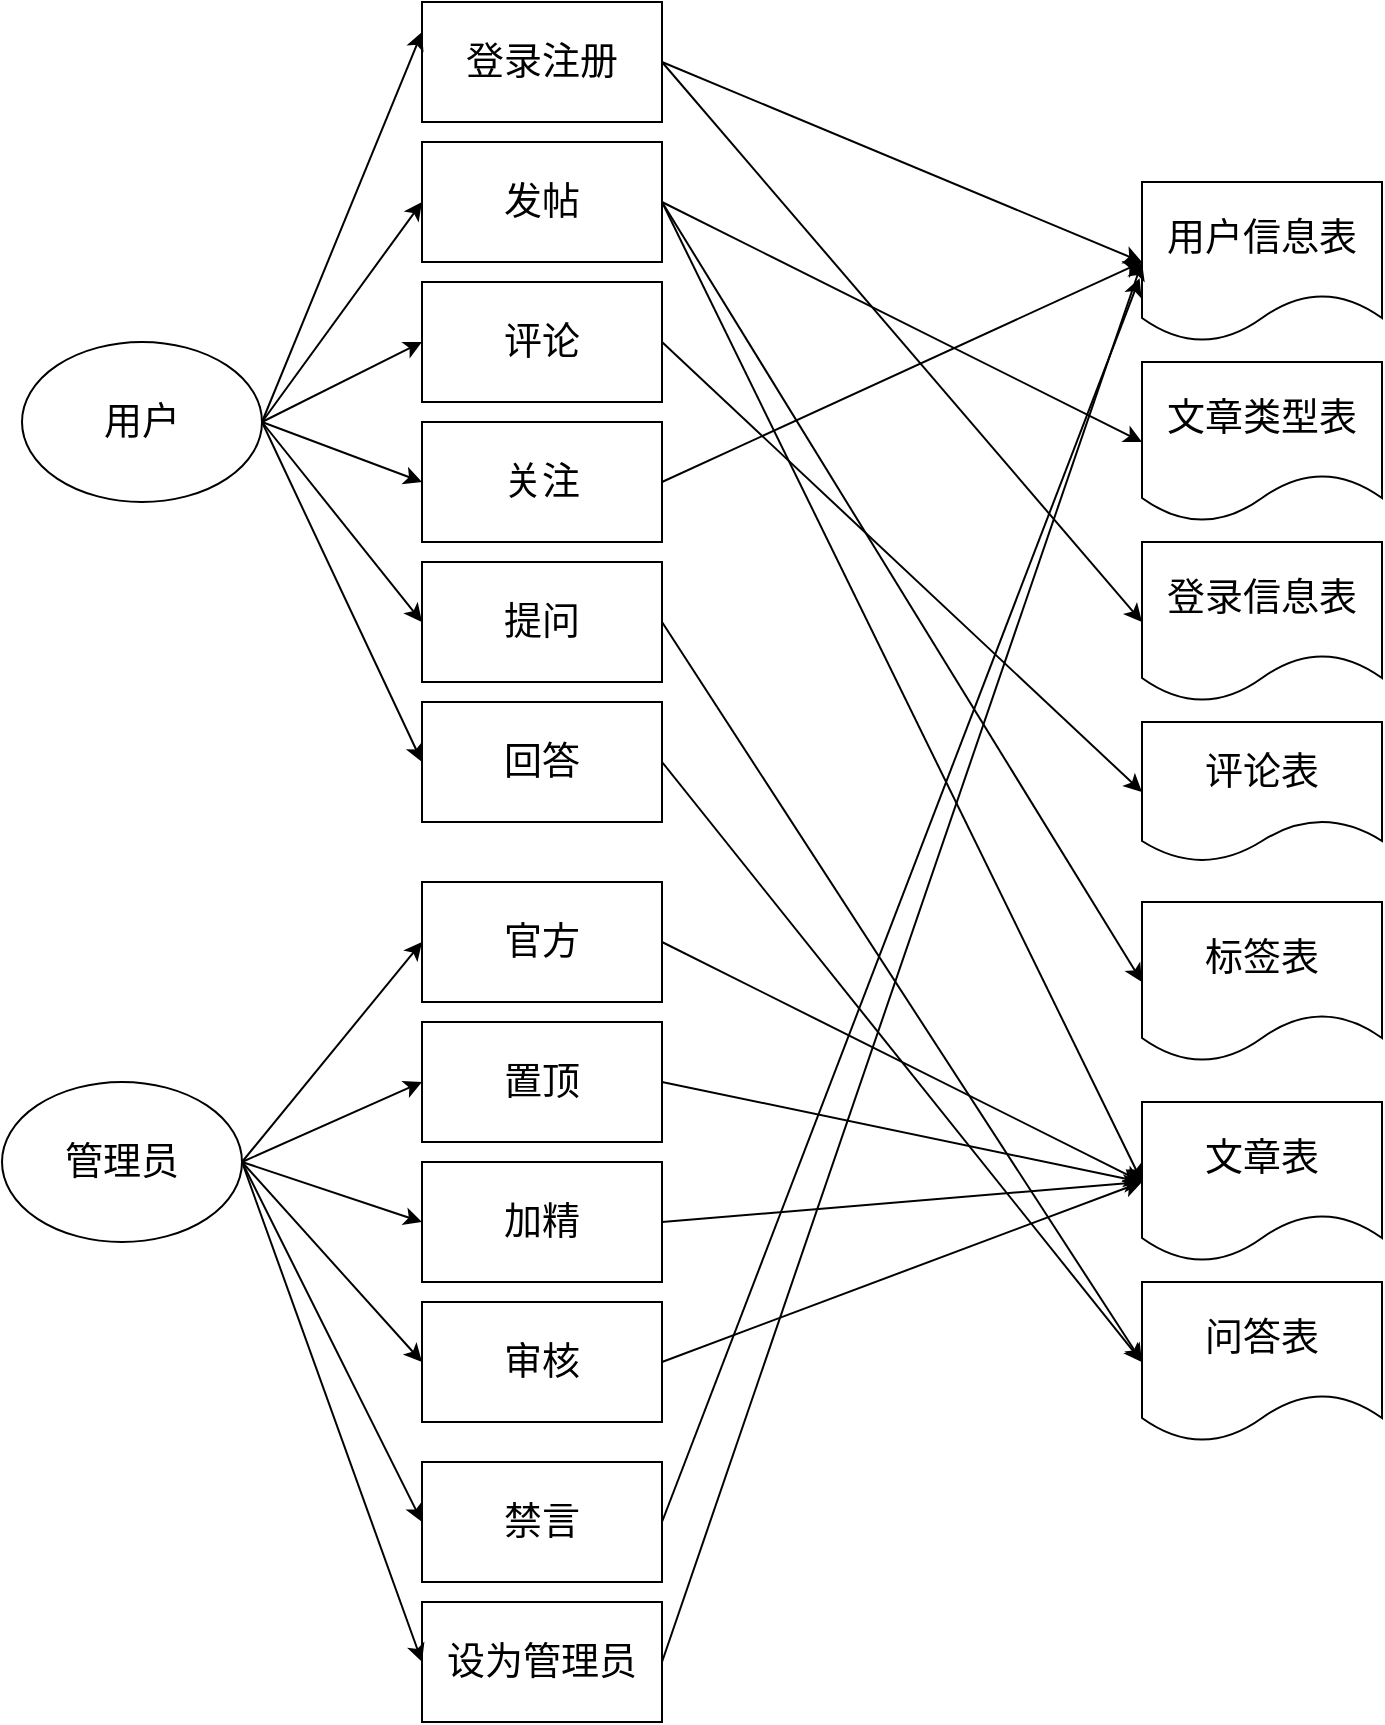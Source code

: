 <mxfile version="17.4.6" type="github">
  <diagram id="EY_qUcZHThWYNwncuKoP" name="第 1 页">
    <mxGraphModel dx="2031" dy="1089" grid="1" gridSize="10" guides="1" tooltips="1" connect="1" arrows="1" fold="1" page="1" pageScale="1" pageWidth="3300" pageHeight="4681" math="0" shadow="0">
      <root>
        <mxCell id="0" />
        <mxCell id="1" parent="0" />
        <mxCell id="_BHMIHELOmvFwKpU3CVH-11" value="标签表" style="shape=document;whiteSpace=wrap;html=1;boundedLbl=1;fontSize=19;" vertex="1" parent="1">
          <mxGeometry x="600" y="450" width="120" height="80" as="geometry" />
        </mxCell>
        <mxCell id="_BHMIHELOmvFwKpU3CVH-12" value="用户信息表" style="shape=document;whiteSpace=wrap;html=1;boundedLbl=1;fontSize=19;" vertex="1" parent="1">
          <mxGeometry x="600" y="90" width="120" height="80" as="geometry" />
        </mxCell>
        <mxCell id="_BHMIHELOmvFwKpU3CVH-13" value="文章类型表" style="shape=document;whiteSpace=wrap;html=1;boundedLbl=1;strokeWidth=1;fontSize=19;" vertex="1" parent="1">
          <mxGeometry x="600" y="180" width="120" height="80" as="geometry" />
        </mxCell>
        <mxCell id="_BHMIHELOmvFwKpU3CVH-18" value="评论表" style="shape=document;whiteSpace=wrap;html=1;boundedLbl=1;fontSize=19;" vertex="1" parent="1">
          <mxGeometry x="600" y="360" width="120" height="70" as="geometry" />
        </mxCell>
        <mxCell id="_BHMIHELOmvFwKpU3CVH-19" value="登录信息表" style="shape=document;whiteSpace=wrap;html=1;boundedLbl=1;fontSize=19;" vertex="1" parent="1">
          <mxGeometry x="600" y="270" width="120" height="80" as="geometry" />
        </mxCell>
        <mxCell id="_BHMIHELOmvFwKpU3CVH-20" value="用户" style="ellipse;whiteSpace=wrap;html=1;fontSize=19;strokeWidth=1;" vertex="1" parent="1">
          <mxGeometry x="40" y="170" width="120" height="80" as="geometry" />
        </mxCell>
        <mxCell id="_BHMIHELOmvFwKpU3CVH-21" value="管理员" style="ellipse;whiteSpace=wrap;html=1;fontSize=19;strokeWidth=1;" vertex="1" parent="1">
          <mxGeometry x="30" y="540" width="120" height="80" as="geometry" />
        </mxCell>
        <mxCell id="_BHMIHELOmvFwKpU3CVH-22" value="关注" style="rounded=0;whiteSpace=wrap;html=1;fontSize=19;strokeWidth=1;" vertex="1" parent="1">
          <mxGeometry x="240" y="210" width="120" height="60" as="geometry" />
        </mxCell>
        <mxCell id="_BHMIHELOmvFwKpU3CVH-23" value="评论" style="rounded=0;whiteSpace=wrap;html=1;fontSize=19;strokeWidth=1;" vertex="1" parent="1">
          <mxGeometry x="240" y="140" width="120" height="60" as="geometry" />
        </mxCell>
        <mxCell id="_BHMIHELOmvFwKpU3CVH-24" value="发帖" style="rounded=0;whiteSpace=wrap;html=1;fontSize=19;strokeWidth=1;" vertex="1" parent="1">
          <mxGeometry x="240" y="70" width="120" height="60" as="geometry" />
        </mxCell>
        <mxCell id="_BHMIHELOmvFwKpU3CVH-25" value="登录注册" style="rounded=0;whiteSpace=wrap;html=1;fontSize=19;strokeWidth=1;" vertex="1" parent="1">
          <mxGeometry x="240" width="120" height="60" as="geometry" />
        </mxCell>
        <mxCell id="_BHMIHELOmvFwKpU3CVH-26" value="文章表" style="shape=document;whiteSpace=wrap;html=1;boundedLbl=1;fontSize=19;" vertex="1" parent="1">
          <mxGeometry x="600" y="550" width="120" height="80" as="geometry" />
        </mxCell>
        <mxCell id="_BHMIHELOmvFwKpU3CVH-29" value="审核" style="rounded=0;whiteSpace=wrap;html=1;fontSize=19;strokeWidth=1;" vertex="1" parent="1">
          <mxGeometry x="240" y="650" width="120" height="60" as="geometry" />
        </mxCell>
        <mxCell id="_BHMIHELOmvFwKpU3CVH-30" value="加精" style="rounded=0;whiteSpace=wrap;html=1;fontSize=19;strokeWidth=1;" vertex="1" parent="1">
          <mxGeometry x="240" y="580" width="120" height="60" as="geometry" />
        </mxCell>
        <mxCell id="_BHMIHELOmvFwKpU3CVH-31" value="置顶" style="rounded=0;whiteSpace=wrap;html=1;fontSize=19;strokeWidth=1;" vertex="1" parent="1">
          <mxGeometry x="240" y="510" width="120" height="60" as="geometry" />
        </mxCell>
        <mxCell id="_BHMIHELOmvFwKpU3CVH-32" value="官方" style="rounded=0;whiteSpace=wrap;html=1;fontSize=19;strokeWidth=1;" vertex="1" parent="1">
          <mxGeometry x="240" y="440" width="120" height="60" as="geometry" />
        </mxCell>
        <mxCell id="_BHMIHELOmvFwKpU3CVH-33" value="禁言" style="rounded=0;whiteSpace=wrap;html=1;fontSize=19;strokeWidth=1;" vertex="1" parent="1">
          <mxGeometry x="240" y="730" width="120" height="60" as="geometry" />
        </mxCell>
        <mxCell id="_BHMIHELOmvFwKpU3CVH-34" value="设为管理员" style="rounded=0;whiteSpace=wrap;html=1;fontSize=19;strokeWidth=1;" vertex="1" parent="1">
          <mxGeometry x="240" y="800" width="120" height="60" as="geometry" />
        </mxCell>
        <mxCell id="_BHMIHELOmvFwKpU3CVH-35" value="问答表" style="shape=document;whiteSpace=wrap;html=1;boundedLbl=1;fontSize=19;" vertex="1" parent="1">
          <mxGeometry x="600" y="640" width="120" height="80" as="geometry" />
        </mxCell>
        <mxCell id="_BHMIHELOmvFwKpU3CVH-36" value="提问" style="rounded=0;whiteSpace=wrap;html=1;fontSize=19;strokeWidth=1;" vertex="1" parent="1">
          <mxGeometry x="240" y="280" width="120" height="60" as="geometry" />
        </mxCell>
        <mxCell id="_BHMIHELOmvFwKpU3CVH-37" value="回答" style="rounded=0;whiteSpace=wrap;html=1;fontSize=19;strokeWidth=1;" vertex="1" parent="1">
          <mxGeometry x="240" y="350" width="120" height="60" as="geometry" />
        </mxCell>
        <mxCell id="_BHMIHELOmvFwKpU3CVH-38" value="" style="endArrow=classic;html=1;rounded=0;fontSize=19;exitX=1;exitY=0.5;exitDx=0;exitDy=0;entryX=0;entryY=0.25;entryDx=0;entryDy=0;" edge="1" parent="1" source="_BHMIHELOmvFwKpU3CVH-20" target="_BHMIHELOmvFwKpU3CVH-25">
          <mxGeometry width="50" height="50" relative="1" as="geometry">
            <mxPoint x="110" y="410" as="sourcePoint" />
            <mxPoint x="160" y="360" as="targetPoint" />
          </mxGeometry>
        </mxCell>
        <mxCell id="_BHMIHELOmvFwKpU3CVH-39" value="" style="endArrow=classic;html=1;rounded=0;fontSize=19;entryX=0;entryY=0.5;entryDx=0;entryDy=0;" edge="1" parent="1" target="_BHMIHELOmvFwKpU3CVH-24">
          <mxGeometry width="50" height="50" relative="1" as="geometry">
            <mxPoint x="160" y="210" as="sourcePoint" />
            <mxPoint x="250" y="25" as="targetPoint" />
          </mxGeometry>
        </mxCell>
        <mxCell id="_BHMIHELOmvFwKpU3CVH-40" value="" style="endArrow=classic;html=1;rounded=0;fontSize=19;entryX=0;entryY=0.5;entryDx=0;entryDy=0;" edge="1" parent="1" target="_BHMIHELOmvFwKpU3CVH-23">
          <mxGeometry width="50" height="50" relative="1" as="geometry">
            <mxPoint x="160" y="210" as="sourcePoint" />
            <mxPoint x="250" y="110" as="targetPoint" />
          </mxGeometry>
        </mxCell>
        <mxCell id="_BHMIHELOmvFwKpU3CVH-41" value="" style="endArrow=classic;html=1;rounded=0;fontSize=19;entryX=0;entryY=0.5;entryDx=0;entryDy=0;" edge="1" parent="1" target="_BHMIHELOmvFwKpU3CVH-22">
          <mxGeometry width="50" height="50" relative="1" as="geometry">
            <mxPoint x="160" y="210" as="sourcePoint" />
            <mxPoint x="250" y="180" as="targetPoint" />
          </mxGeometry>
        </mxCell>
        <mxCell id="_BHMIHELOmvFwKpU3CVH-42" value="" style="endArrow=classic;html=1;rounded=0;fontSize=19;entryX=0;entryY=0.5;entryDx=0;entryDy=0;exitX=1;exitY=0.5;exitDx=0;exitDy=0;" edge="1" parent="1" source="_BHMIHELOmvFwKpU3CVH-20" target="_BHMIHELOmvFwKpU3CVH-36">
          <mxGeometry width="50" height="50" relative="1" as="geometry">
            <mxPoint x="170" y="220" as="sourcePoint" />
            <mxPoint x="250" y="250" as="targetPoint" />
          </mxGeometry>
        </mxCell>
        <mxCell id="_BHMIHELOmvFwKpU3CVH-43" value="" style="endArrow=classic;html=1;rounded=0;fontSize=19;entryX=0;entryY=0.5;entryDx=0;entryDy=0;exitX=1;exitY=0.5;exitDx=0;exitDy=0;" edge="1" parent="1" source="_BHMIHELOmvFwKpU3CVH-20" target="_BHMIHELOmvFwKpU3CVH-37">
          <mxGeometry width="50" height="50" relative="1" as="geometry">
            <mxPoint x="170" y="220" as="sourcePoint" />
            <mxPoint x="250" y="320" as="targetPoint" />
          </mxGeometry>
        </mxCell>
        <mxCell id="_BHMIHELOmvFwKpU3CVH-44" value="" style="endArrow=classic;html=1;rounded=0;fontSize=19;entryX=0;entryY=0.5;entryDx=0;entryDy=0;exitX=1;exitY=0.5;exitDx=0;exitDy=0;" edge="1" parent="1" source="_BHMIHELOmvFwKpU3CVH-21" target="_BHMIHELOmvFwKpU3CVH-32">
          <mxGeometry width="50" height="50" relative="1" as="geometry">
            <mxPoint x="180" y="230" as="sourcePoint" />
            <mxPoint x="260" y="330" as="targetPoint" />
          </mxGeometry>
        </mxCell>
        <mxCell id="_BHMIHELOmvFwKpU3CVH-45" value="" style="endArrow=classic;html=1;rounded=0;fontSize=19;entryX=0;entryY=0.5;entryDx=0;entryDy=0;exitX=1;exitY=0.5;exitDx=0;exitDy=0;" edge="1" parent="1" source="_BHMIHELOmvFwKpU3CVH-21" target="_BHMIHELOmvFwKpU3CVH-31">
          <mxGeometry width="50" height="50" relative="1" as="geometry">
            <mxPoint x="160" y="590" as="sourcePoint" />
            <mxPoint x="250" y="480" as="targetPoint" />
          </mxGeometry>
        </mxCell>
        <mxCell id="_BHMIHELOmvFwKpU3CVH-46" value="" style="endArrow=classic;html=1;rounded=0;fontSize=19;entryX=0;entryY=0.5;entryDx=0;entryDy=0;" edge="1" parent="1" target="_BHMIHELOmvFwKpU3CVH-30">
          <mxGeometry width="50" height="50" relative="1" as="geometry">
            <mxPoint x="150" y="580" as="sourcePoint" />
            <mxPoint x="250" y="550" as="targetPoint" />
          </mxGeometry>
        </mxCell>
        <mxCell id="_BHMIHELOmvFwKpU3CVH-47" value="" style="endArrow=classic;html=1;rounded=0;fontSize=19;entryX=0;entryY=0.5;entryDx=0;entryDy=0;exitX=1;exitY=0.5;exitDx=0;exitDy=0;" edge="1" parent="1" source="_BHMIHELOmvFwKpU3CVH-21" target="_BHMIHELOmvFwKpU3CVH-29">
          <mxGeometry width="50" height="50" relative="1" as="geometry">
            <mxPoint x="160" y="590" as="sourcePoint" />
            <mxPoint x="250" y="620" as="targetPoint" />
          </mxGeometry>
        </mxCell>
        <mxCell id="_BHMIHELOmvFwKpU3CVH-48" value="" style="endArrow=classic;html=1;rounded=0;fontSize=19;entryX=0;entryY=0.5;entryDx=0;entryDy=0;exitX=1;exitY=0.5;exitDx=0;exitDy=0;" edge="1" parent="1" source="_BHMIHELOmvFwKpU3CVH-21" target="_BHMIHELOmvFwKpU3CVH-33">
          <mxGeometry width="50" height="50" relative="1" as="geometry">
            <mxPoint x="160" y="590" as="sourcePoint" />
            <mxPoint x="250" y="690" as="targetPoint" />
          </mxGeometry>
        </mxCell>
        <mxCell id="_BHMIHELOmvFwKpU3CVH-49" value="" style="endArrow=classic;html=1;rounded=0;fontSize=19;entryX=0;entryY=0.5;entryDx=0;entryDy=0;exitX=1;exitY=0.5;exitDx=0;exitDy=0;" edge="1" parent="1" source="_BHMIHELOmvFwKpU3CVH-21" target="_BHMIHELOmvFwKpU3CVH-34">
          <mxGeometry width="50" height="50" relative="1" as="geometry">
            <mxPoint x="160" y="590" as="sourcePoint" />
            <mxPoint x="250" y="770" as="targetPoint" />
          </mxGeometry>
        </mxCell>
        <mxCell id="_BHMIHELOmvFwKpU3CVH-50" value="" style="endArrow=classic;html=1;rounded=0;fontSize=19;entryX=0;entryY=0.5;entryDx=0;entryDy=0;exitX=1;exitY=0.5;exitDx=0;exitDy=0;" edge="1" parent="1" source="_BHMIHELOmvFwKpU3CVH-25" target="_BHMIHELOmvFwKpU3CVH-12">
          <mxGeometry width="50" height="50" relative="1" as="geometry">
            <mxPoint x="360" y="70" as="sourcePoint" />
            <mxPoint x="440" y="30" as="targetPoint" />
          </mxGeometry>
        </mxCell>
        <mxCell id="_BHMIHELOmvFwKpU3CVH-51" value="" style="endArrow=classic;html=1;rounded=0;fontSize=19;entryX=0;entryY=0.5;entryDx=0;entryDy=0;exitX=1;exitY=0.5;exitDx=0;exitDy=0;" edge="1" parent="1" source="_BHMIHELOmvFwKpU3CVH-24" target="_BHMIHELOmvFwKpU3CVH-13">
          <mxGeometry width="50" height="50" relative="1" as="geometry">
            <mxPoint x="370" y="40" as="sourcePoint" />
            <mxPoint x="490" y="60" as="targetPoint" />
          </mxGeometry>
        </mxCell>
        <mxCell id="_BHMIHELOmvFwKpU3CVH-52" value="" style="endArrow=classic;html=1;rounded=0;fontSize=19;entryX=0;entryY=0.5;entryDx=0;entryDy=0;exitX=1;exitY=0.5;exitDx=0;exitDy=0;" edge="1" parent="1" source="_BHMIHELOmvFwKpU3CVH-24" target="_BHMIHELOmvFwKpU3CVH-11">
          <mxGeometry width="50" height="50" relative="1" as="geometry">
            <mxPoint x="370" y="110" as="sourcePoint" />
            <mxPoint x="490" y="150" as="targetPoint" />
          </mxGeometry>
        </mxCell>
        <mxCell id="_BHMIHELOmvFwKpU3CVH-53" value="" style="endArrow=classic;html=1;rounded=0;fontSize=19;entryX=0;entryY=0.5;entryDx=0;entryDy=0;exitX=1;exitY=0.5;exitDx=0;exitDy=0;" edge="1" parent="1" source="_BHMIHELOmvFwKpU3CVH-24" target="_BHMIHELOmvFwKpU3CVH-26">
          <mxGeometry width="50" height="50" relative="1" as="geometry">
            <mxPoint x="370" y="110" as="sourcePoint" />
            <mxPoint x="490" y="420" as="targetPoint" />
          </mxGeometry>
        </mxCell>
        <mxCell id="_BHMIHELOmvFwKpU3CVH-54" value="" style="endArrow=classic;html=1;rounded=0;fontSize=19;entryX=0;entryY=0.5;entryDx=0;entryDy=0;exitX=1;exitY=0.5;exitDx=0;exitDy=0;" edge="1" parent="1" source="_BHMIHELOmvFwKpU3CVH-25" target="_BHMIHELOmvFwKpU3CVH-19">
          <mxGeometry width="50" height="50" relative="1" as="geometry">
            <mxPoint x="370" y="40" as="sourcePoint" />
            <mxPoint x="490" y="60" as="targetPoint" />
          </mxGeometry>
        </mxCell>
        <mxCell id="_BHMIHELOmvFwKpU3CVH-55" value="" style="endArrow=classic;html=1;rounded=0;fontSize=19;entryX=0;entryY=0.5;entryDx=0;entryDy=0;exitX=1;exitY=0.5;exitDx=0;exitDy=0;" edge="1" parent="1" source="_BHMIHELOmvFwKpU3CVH-23" target="_BHMIHELOmvFwKpU3CVH-18">
          <mxGeometry width="50" height="50" relative="1" as="geometry">
            <mxPoint x="370" y="40" as="sourcePoint" />
            <mxPoint x="490" y="60" as="targetPoint" />
          </mxGeometry>
        </mxCell>
        <mxCell id="_BHMIHELOmvFwKpU3CVH-56" value="" style="endArrow=classic;html=1;rounded=0;fontSize=19;entryX=0;entryY=0.5;entryDx=0;entryDy=0;exitX=1;exitY=0.5;exitDx=0;exitDy=0;" edge="1" parent="1" source="_BHMIHELOmvFwKpU3CVH-22" target="_BHMIHELOmvFwKpU3CVH-12">
          <mxGeometry width="50" height="50" relative="1" as="geometry">
            <mxPoint x="370" y="180" as="sourcePoint" />
            <mxPoint x="490" y="325" as="targetPoint" />
          </mxGeometry>
        </mxCell>
        <mxCell id="_BHMIHELOmvFwKpU3CVH-57" value="" style="endArrow=classic;html=1;rounded=0;fontSize=19;entryX=0;entryY=0.5;entryDx=0;entryDy=0;exitX=1;exitY=0.5;exitDx=0;exitDy=0;" edge="1" parent="1" source="_BHMIHELOmvFwKpU3CVH-36" target="_BHMIHELOmvFwKpU3CVH-35">
          <mxGeometry width="50" height="50" relative="1" as="geometry">
            <mxPoint x="370" y="250" as="sourcePoint" />
            <mxPoint x="490" y="60" as="targetPoint" />
          </mxGeometry>
        </mxCell>
        <mxCell id="_BHMIHELOmvFwKpU3CVH-58" value="" style="endArrow=classic;html=1;rounded=0;fontSize=19;exitX=1;exitY=0.5;exitDx=0;exitDy=0;entryX=0;entryY=0.5;entryDx=0;entryDy=0;" edge="1" parent="1" source="_BHMIHELOmvFwKpU3CVH-37" target="_BHMIHELOmvFwKpU3CVH-35">
          <mxGeometry width="50" height="50" relative="1" as="geometry">
            <mxPoint x="370" y="320" as="sourcePoint" />
            <mxPoint x="480" y="600" as="targetPoint" />
          </mxGeometry>
        </mxCell>
        <mxCell id="_BHMIHELOmvFwKpU3CVH-59" value="" style="endArrow=classic;html=1;rounded=0;fontSize=19;exitX=1;exitY=0.5;exitDx=0;exitDy=0;entryX=0;entryY=0.5;entryDx=0;entryDy=0;" edge="1" parent="1" source="_BHMIHELOmvFwKpU3CVH-32" target="_BHMIHELOmvFwKpU3CVH-26">
          <mxGeometry width="50" height="50" relative="1" as="geometry">
            <mxPoint x="370" y="390" as="sourcePoint" />
            <mxPoint x="610" y="730" as="targetPoint" />
          </mxGeometry>
        </mxCell>
        <mxCell id="_BHMIHELOmvFwKpU3CVH-60" value="" style="endArrow=classic;html=1;rounded=0;fontSize=19;exitX=1;exitY=0.5;exitDx=0;exitDy=0;entryX=0;entryY=0.5;entryDx=0;entryDy=0;" edge="1" parent="1" source="_BHMIHELOmvFwKpU3CVH-31" target="_BHMIHELOmvFwKpU3CVH-26">
          <mxGeometry width="50" height="50" relative="1" as="geometry">
            <mxPoint x="440" y="770" as="sourcePoint" />
            <mxPoint x="490" y="720" as="targetPoint" />
          </mxGeometry>
        </mxCell>
        <mxCell id="_BHMIHELOmvFwKpU3CVH-61" value="" style="endArrow=classic;html=1;rounded=0;fontSize=19;exitX=1;exitY=0.5;exitDx=0;exitDy=0;entryX=0;entryY=0.5;entryDx=0;entryDy=0;" edge="1" parent="1" source="_BHMIHELOmvFwKpU3CVH-30" target="_BHMIHELOmvFwKpU3CVH-26">
          <mxGeometry width="50" height="50" relative="1" as="geometry">
            <mxPoint x="370" y="550" as="sourcePoint" />
            <mxPoint x="610" y="640" as="targetPoint" />
          </mxGeometry>
        </mxCell>
        <mxCell id="_BHMIHELOmvFwKpU3CVH-62" value="" style="endArrow=classic;html=1;rounded=0;fontSize=19;exitX=1;exitY=0.5;exitDx=0;exitDy=0;entryX=0;entryY=0.5;entryDx=0;entryDy=0;" edge="1" parent="1" source="_BHMIHELOmvFwKpU3CVH-29" target="_BHMIHELOmvFwKpU3CVH-26">
          <mxGeometry width="50" height="50" relative="1" as="geometry">
            <mxPoint x="370" y="620" as="sourcePoint" />
            <mxPoint x="610" y="640" as="targetPoint" />
          </mxGeometry>
        </mxCell>
        <mxCell id="_BHMIHELOmvFwKpU3CVH-63" value="" style="endArrow=classic;html=1;rounded=0;fontSize=19;exitX=1;exitY=0.5;exitDx=0;exitDy=0;entryX=-0.01;entryY=0.601;entryDx=0;entryDy=0;entryPerimeter=0;" edge="1" parent="1" source="_BHMIHELOmvFwKpU3CVH-33" target="_BHMIHELOmvFwKpU3CVH-12">
          <mxGeometry width="50" height="50" relative="1" as="geometry">
            <mxPoint x="370" y="690" as="sourcePoint" />
            <mxPoint x="610" y="640" as="targetPoint" />
          </mxGeometry>
        </mxCell>
        <mxCell id="_BHMIHELOmvFwKpU3CVH-64" value="" style="endArrow=classic;html=1;rounded=0;fontSize=19;exitX=1;exitY=0.5;exitDx=0;exitDy=0;entryX=0;entryY=0.5;entryDx=0;entryDy=0;" edge="1" parent="1" source="_BHMIHELOmvFwKpU3CVH-34" target="_BHMIHELOmvFwKpU3CVH-12">
          <mxGeometry width="50" height="50" relative="1" as="geometry">
            <mxPoint x="380" y="700" as="sourcePoint" />
            <mxPoint x="620" y="650" as="targetPoint" />
          </mxGeometry>
        </mxCell>
      </root>
    </mxGraphModel>
  </diagram>
</mxfile>
